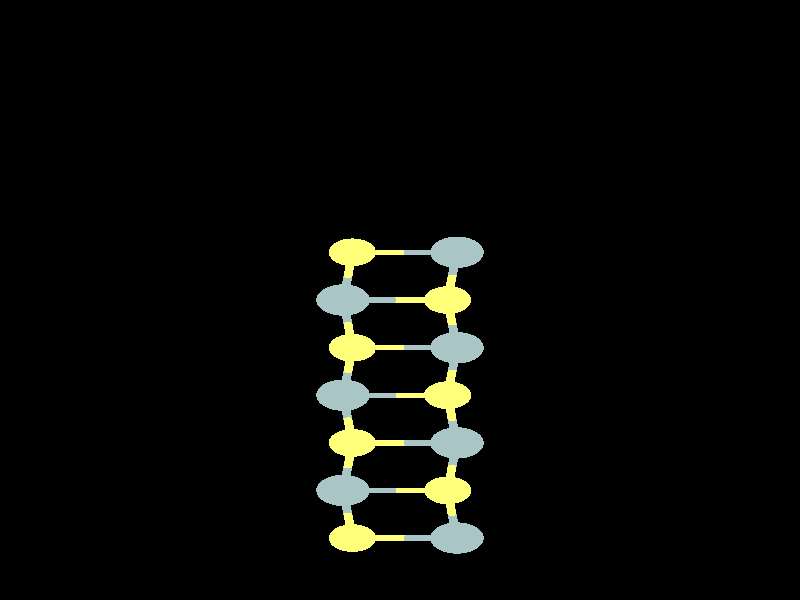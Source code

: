 #include "colors.inc"
#include "finish.inc"

global_settings {assumed_gamma 1 max_trace_level 6}
background {color White transmit 1.0}
camera {orthographic
  right -17.97*x up 23.01*y
  direction 1.00*z
  location <0,0,50.00> look_at <0,0,0>}


light_source {<  2.00,   3.00,  40.00> color White
  area_light <0.70, 0, 0>, <0, 0.70, 0>, 3, 3
  adaptive 1 jitter}
// no fog
#declare simple = finish {phong 0.7}
#declare pale = finish {ambient 0.5 diffuse 0.85 roughness 0.001 specular 0.200 }
#declare intermediate = finish {ambient 0.3 diffuse 0.6 specular 0.1 roughness 0.04}
#declare vmd = finish {ambient 0.0 diffuse 0.65 phong 0.1 phong_size 40.0 specular 0.5 }
#declare jmol = finish {ambient 0.2 diffuse 0.6 specular 1 roughness 0.001 metallic}
#declare ase2 = finish {ambient 0.05 brilliance 3 diffuse 0.6 metallic specular 0.7 roughness 0.04 reflection 0.15}
#declare ase3 = finish {ambient 0.15 brilliance 2 diffuse 0.6 metallic specular 1.0 roughness 0.001 reflection 0.0}
#declare glass = finish {ambient 0.05 diffuse 0.3 specular 1.0 roughness 0.001}
#declare glass2 = finish {ambient 0.01 diffuse 0.3 specular 1.0 reflection 0.25 roughness 0.001}
#declare Rcell = 0.000;
#declare Rbond = 0.100;

#macro atom(LOC, R, COL, TRANS, FIN)
  sphere{LOC, R texture{pigment{color COL transmit TRANS} finish{FIN}}}
#end
#macro constrain(LOC, R, COL, TRANS FIN)
union{torus{R, Rcell rotate 45*z texture{pigment{color COL transmit TRANS} finish{FIN}}}
     torus{R, Rcell rotate -45*z texture{pigment{color COL transmit TRANS} finish{FIN}}}
     translate LOC}
#end

cylinder {<  8.55, -10.96, -26.89>, <  8.55, -10.96,   0.00>, Rcell pigment {Black}}
cylinder {<  8.55,  10.96, -26.89>, <  8.55,  10.96,   0.00>, Rcell pigment {Black}}
cylinder {< -8.55,  10.96, -26.89>, < -8.55,  10.96,   0.00>, Rcell pigment {Black}}
cylinder {< -8.55, -10.96, -26.89>, < -8.55, -10.96,   0.00>, Rcell pigment {Black}}
cylinder {<  8.55, -10.96, -26.89>, <  8.55,  10.96, -26.89>, Rcell pigment {Black}}
cylinder {<  8.55, -10.96,   0.00>, <  8.55,  10.96,   0.00>, Rcell pigment {Black}}
cylinder {< -8.55, -10.96,   0.00>, < -8.55,  10.96,   0.00>, Rcell pigment {Black}}
cylinder {< -8.55, -10.96, -26.89>, < -8.55,  10.96, -26.89>, Rcell pigment {Black}}
cylinder {<  8.55, -10.96, -26.89>, < -8.55, -10.96, -26.89>, Rcell pigment {Black}}
cylinder {<  8.55, -10.96,   0.00>, < -8.55, -10.96,   0.00>, Rcell pigment {Black}}
cylinder {<  8.55,  10.96,   0.00>, < -8.55,  10.96,   0.00>, Rcell pigment {Black}}
cylinder {<  8.55,  10.96, -26.89>, < -8.55,  10.96, -26.89>, Rcell pigment {Black}}
atom(< -1.07,  -9.13, -24.51>, 0.53, rgb <1.00, 1.00, 0.19>, 0.0, ase3) // #0
atom(<  1.28,  -9.13, -23.92>, 0.60, rgb <0.40, 0.56, 0.56>, 0.0, ase3) // #1
atom(< -1.07,  -5.48, -24.51>, 0.53, rgb <1.00, 1.00, 0.19>, 0.0, ase3) // #2
atom(<  1.28,  -5.48, -23.92>, 0.60, rgb <0.40, 0.56, 0.56>, 0.0, ase3) // #3
atom(< -1.07,  -1.83, -24.51>, 0.53, rgb <1.00, 1.00, 0.19>, 0.0, ase3) // #4
atom(<  1.28,  -1.83, -23.92>, 0.60, rgb <0.40, 0.56, 0.56>, 0.0, ase3) // #5
atom(< -1.07,   1.83, -24.51>, 0.53, rgb <1.00, 1.00, 0.19>, 0.0, ase3) // #6
atom(<  1.28,   1.83, -23.92>, 0.60, rgb <0.40, 0.56, 0.56>, 0.0, ase3) // #7
atom(< -1.07,  -9.13, -20.03>, 0.53, rgb <1.00, 1.00, 0.19>, 0.0, ase3) // #8
atom(<  1.28,  -9.13, -19.44>, 0.60, rgb <0.40, 0.56, 0.56>, 0.0, ase3) // #9
atom(<  1.07,  -7.30, -22.27>, 0.53, rgb <1.00, 1.00, 0.19>, 0.0, ase3) // #10
atom(< -1.07,  -5.48, -20.03>, 0.53, rgb <1.00, 1.00, 0.19>, 0.0, ase3) // #11
atom(< -1.28,  -7.30, -21.68>, 0.60, rgb <0.40, 0.56, 0.56>, 0.0, ase3) // #12
atom(<  1.28,  -5.48, -19.44>, 0.60, rgb <0.40, 0.56, 0.56>, 0.0, ase3) // #13
atom(<  1.07,  -3.65, -22.27>, 0.53, rgb <1.00, 1.00, 0.19>, 0.0, ase3) // #14
atom(< -1.07,  -1.83, -20.03>, 0.53, rgb <1.00, 1.00, 0.19>, 0.0, ase3) // #15
atom(< -1.28,  -3.65, -21.68>, 0.60, rgb <0.40, 0.56, 0.56>, 0.0, ase3) // #16
atom(<  1.28,  -1.83, -19.44>, 0.60, rgb <0.40, 0.56, 0.56>, 0.0, ase3) // #17
atom(<  1.07,  -0.00, -22.27>, 0.53, rgb <1.00, 1.00, 0.19>, 0.0, ase3) // #18
atom(< -1.07,   1.83, -20.03>, 0.53, rgb <1.00, 1.00, 0.19>, 0.0, ase3) // #19
atom(< -1.28,  -0.00, -21.68>, 0.60, rgb <0.40, 0.56, 0.56>, 0.0, ase3) // #20
atom(<  1.28,   1.83, -19.44>, 0.60, rgb <0.40, 0.56, 0.56>, 0.0, ase3) // #21
atom(< -1.07,  -9.13, -15.55>, 0.53, rgb <1.00, 1.00, 0.19>, 0.0, ase3) // #22
atom(<  1.28,  -9.13, -14.95>, 0.60, rgb <0.40, 0.56, 0.56>, 0.0, ase3) // #23
atom(<  1.07,  -7.30, -17.79>, 0.53, rgb <1.00, 1.00, 0.19>, 0.0, ase3) // #24
atom(< -1.07,  -5.48, -15.55>, 0.53, rgb <1.00, 1.00, 0.19>, 0.0, ase3) // #25
atom(< -1.28,  -7.30, -17.20>, 0.60, rgb <0.40, 0.56, 0.56>, 0.0, ase3) // #26
atom(<  1.28,  -5.48, -14.95>, 0.60, rgb <0.40, 0.56, 0.56>, 0.0, ase3) // #27
atom(<  1.07,  -3.65, -17.79>, 0.53, rgb <1.00, 1.00, 0.19>, 0.0, ase3) // #28
atom(< -1.07,  -1.83, -15.55>, 0.53, rgb <1.00, 1.00, 0.19>, 0.0, ase3) // #29
atom(< -1.28,  -3.65, -17.20>, 0.60, rgb <0.40, 0.56, 0.56>, 0.0, ase3) // #30
atom(<  1.28,  -1.83, -14.95>, 0.60, rgb <0.40, 0.56, 0.56>, 0.0, ase3) // #31
atom(<  1.07,  -0.00, -17.79>, 0.53, rgb <1.00, 1.00, 0.19>, 0.0, ase3) // #32
atom(< -1.07,   1.83, -15.55>, 0.53, rgb <1.00, 1.00, 0.19>, 0.0, ase3) // #33
atom(< -1.28,  -0.00, -17.20>, 0.60, rgb <0.40, 0.56, 0.56>, 0.0, ase3) // #34
atom(<  1.28,   1.83, -14.95>, 0.60, rgb <0.40, 0.56, 0.56>, 0.0, ase3) // #35
atom(<  1.07,  -7.30, -13.31>, 0.53, rgb <1.00, 1.00, 0.19>, 0.0, ase3) // #36
atom(< -1.28,  -7.30, -12.71>, 0.60, rgb <0.40, 0.56, 0.56>, 0.0, ase3) // #37
atom(<  1.07,  -3.65, -13.31>, 0.53, rgb <1.00, 1.00, 0.19>, 0.0, ase3) // #38
atom(< -1.28,  -3.65, -12.71>, 0.60, rgb <0.40, 0.56, 0.56>, 0.0, ase3) // #39
atom(<  1.07,  -0.00, -13.31>, 0.53, rgb <1.00, 1.00, 0.19>, 0.0, ase3) // #40
atom(< -1.28,  -0.00, -12.71>, 0.60, rgb <0.40, 0.56, 0.56>, 0.0, ase3) // #41
cylinder {< -1.07,  -9.13, -24.51>, <  0.11,  -9.13, -24.22>, Rbond texture{pigment {color rgb <1.00, 1.00, 0.19> transmit 0.0} finish{ase3}}}
cylinder {<  1.28,  -9.13, -23.92>, <  0.11,  -9.13, -24.22>, Rbond texture{pigment {color rgb <0.40, 0.56, 0.56> transmit 0.0} finish{ase3}}}
cylinder {<  1.28,  -9.13, -23.92>, <  1.17,  -8.22, -23.10>, Rbond texture{pigment {color rgb <0.40, 0.56, 0.56> transmit 0.0} finish{ase3}}}
cylinder {<  1.07,  -7.30, -22.27>, <  1.17,  -8.22, -23.10>, Rbond texture{pigment {color rgb <1.00, 1.00, 0.19> transmit 0.0} finish{ase3}}}
cylinder {< -1.07,  -5.48, -24.51>, <  0.11,  -5.48, -24.22>, Rbond texture{pigment {color rgb <1.00, 1.00, 0.19> transmit 0.0} finish{ase3}}}
cylinder {<  1.28,  -5.48, -23.92>, <  0.11,  -5.48, -24.22>, Rbond texture{pigment {color rgb <0.40, 0.56, 0.56> transmit 0.0} finish{ase3}}}
cylinder {<  1.28,  -5.48, -23.92>, <  1.17,  -4.57, -23.10>, Rbond texture{pigment {color rgb <0.40, 0.56, 0.56> transmit 0.0} finish{ase3}}}
cylinder {<  1.07,  -3.65, -22.27>, <  1.17,  -4.57, -23.10>, Rbond texture{pigment {color rgb <1.00, 1.00, 0.19> transmit 0.0} finish{ase3}}}
cylinder {<  1.28,  -5.48, -23.92>, <  1.17,  -6.39, -23.10>, Rbond texture{pigment {color rgb <0.40, 0.56, 0.56> transmit 0.0} finish{ase3}}}
cylinder {<  1.07,  -7.30, -22.27>, <  1.17,  -6.39, -23.10>, Rbond texture{pigment {color rgb <1.00, 1.00, 0.19> transmit 0.0} finish{ase3}}}
cylinder {< -1.07,  -1.83, -24.51>, <  0.11,  -1.83, -24.22>, Rbond texture{pigment {color rgb <1.00, 1.00, 0.19> transmit 0.0} finish{ase3}}}
cylinder {<  1.28,  -1.83, -23.92>, <  0.11,  -1.83, -24.22>, Rbond texture{pigment {color rgb <0.40, 0.56, 0.56> transmit 0.0} finish{ase3}}}
cylinder {<  1.28,  -1.83, -23.92>, <  1.17,  -2.74, -23.10>, Rbond texture{pigment {color rgb <0.40, 0.56, 0.56> transmit 0.0} finish{ase3}}}
cylinder {<  1.07,  -3.65, -22.27>, <  1.17,  -2.74, -23.10>, Rbond texture{pigment {color rgb <1.00, 1.00, 0.19> transmit 0.0} finish{ase3}}}
cylinder {<  1.28,  -1.83, -23.92>, <  1.17,  -0.91, -23.10>, Rbond texture{pigment {color rgb <0.40, 0.56, 0.56> transmit 0.0} finish{ase3}}}
cylinder {<  1.07,  -0.00, -22.27>, <  1.17,  -0.91, -23.10>, Rbond texture{pigment {color rgb <1.00, 1.00, 0.19> transmit 0.0} finish{ase3}}}
cylinder {< -1.07,   1.83, -24.51>, <  0.11,   1.83, -24.22>, Rbond texture{pigment {color rgb <1.00, 1.00, 0.19> transmit 0.0} finish{ase3}}}
cylinder {<  1.28,   1.83, -23.92>, <  0.11,   1.83, -24.22>, Rbond texture{pigment {color rgb <0.40, 0.56, 0.56> transmit 0.0} finish{ase3}}}
cylinder {<  1.28,   1.83, -23.92>, <  1.17,   0.91, -23.10>, Rbond texture{pigment {color rgb <0.40, 0.56, 0.56> transmit 0.0} finish{ase3}}}
cylinder {<  1.07,  -0.00, -22.27>, <  1.17,   0.91, -23.10>, Rbond texture{pigment {color rgb <1.00, 1.00, 0.19> transmit 0.0} finish{ase3}}}
cylinder {< -1.07,  -9.13, -20.03>, < -1.17,  -8.22, -20.85>, Rbond texture{pigment {color rgb <1.00, 1.00, 0.19> transmit 0.0} finish{ase3}}}
cylinder {< -1.28,  -7.30, -21.68>, < -1.17,  -8.22, -20.85>, Rbond texture{pigment {color rgb <0.40, 0.56, 0.56> transmit 0.0} finish{ase3}}}
cylinder {< -1.07,  -9.13, -20.03>, <  0.11,  -9.13, -19.73>, Rbond texture{pigment {color rgb <1.00, 1.00, 0.19> transmit 0.0} finish{ase3}}}
cylinder {<  1.28,  -9.13, -19.44>, <  0.11,  -9.13, -19.73>, Rbond texture{pigment {color rgb <0.40, 0.56, 0.56> transmit 0.0} finish{ase3}}}
cylinder {<  1.28,  -9.13, -19.44>, <  1.17,  -8.22, -18.61>, Rbond texture{pigment {color rgb <0.40, 0.56, 0.56> transmit 0.0} finish{ase3}}}
cylinder {<  1.07,  -7.30, -17.79>, <  1.17,  -8.22, -18.61>, Rbond texture{pigment {color rgb <1.00, 1.00, 0.19> transmit 0.0} finish{ase3}}}
cylinder {<  1.07,  -7.30, -22.27>, < -0.11,  -7.30, -21.97>, Rbond texture{pigment {color rgb <1.00, 1.00, 0.19> transmit 0.0} finish{ase3}}}
cylinder {< -1.28,  -7.30, -21.68>, < -0.11,  -7.30, -21.97>, Rbond texture{pigment {color rgb <0.40, 0.56, 0.56> transmit 0.0} finish{ase3}}}
cylinder {< -1.07,  -5.48, -20.03>, < -1.17,  -6.39, -20.85>, Rbond texture{pigment {color rgb <1.00, 1.00, 0.19> transmit 0.0} finish{ase3}}}
cylinder {< -1.28,  -7.30, -21.68>, < -1.17,  -6.39, -20.85>, Rbond texture{pigment {color rgb <0.40, 0.56, 0.56> transmit 0.0} finish{ase3}}}
cylinder {< -1.07,  -5.48, -20.03>, < -1.17,  -4.57, -20.85>, Rbond texture{pigment {color rgb <1.00, 1.00, 0.19> transmit 0.0} finish{ase3}}}
cylinder {< -1.28,  -3.65, -21.68>, < -1.17,  -4.57, -20.85>, Rbond texture{pigment {color rgb <0.40, 0.56, 0.56> transmit 0.0} finish{ase3}}}
cylinder {< -1.07,  -5.48, -20.03>, <  0.11,  -5.48, -19.73>, Rbond texture{pigment {color rgb <1.00, 1.00, 0.19> transmit 0.0} finish{ase3}}}
cylinder {<  1.28,  -5.48, -19.44>, <  0.11,  -5.48, -19.73>, Rbond texture{pigment {color rgb <0.40, 0.56, 0.56> transmit 0.0} finish{ase3}}}
cylinder {<  1.28,  -5.48, -19.44>, <  1.17,  -6.39, -18.61>, Rbond texture{pigment {color rgb <0.40, 0.56, 0.56> transmit 0.0} finish{ase3}}}
cylinder {<  1.07,  -7.30, -17.79>, <  1.17,  -6.39, -18.61>, Rbond texture{pigment {color rgb <1.00, 1.00, 0.19> transmit 0.0} finish{ase3}}}
cylinder {<  1.28,  -5.48, -19.44>, <  1.17,  -4.57, -18.61>, Rbond texture{pigment {color rgb <0.40, 0.56, 0.56> transmit 0.0} finish{ase3}}}
cylinder {<  1.07,  -3.65, -17.79>, <  1.17,  -4.57, -18.61>, Rbond texture{pigment {color rgb <1.00, 1.00, 0.19> transmit 0.0} finish{ase3}}}
cylinder {<  1.07,  -3.65, -22.27>, < -0.11,  -3.65, -21.97>, Rbond texture{pigment {color rgb <1.00, 1.00, 0.19> transmit 0.0} finish{ase3}}}
cylinder {< -1.28,  -3.65, -21.68>, < -0.11,  -3.65, -21.97>, Rbond texture{pigment {color rgb <0.40, 0.56, 0.56> transmit 0.0} finish{ase3}}}
cylinder {< -1.07,  -1.83, -20.03>, < -1.17,  -2.74, -20.85>, Rbond texture{pigment {color rgb <1.00, 1.00, 0.19> transmit 0.0} finish{ase3}}}
cylinder {< -1.28,  -3.65, -21.68>, < -1.17,  -2.74, -20.85>, Rbond texture{pigment {color rgb <0.40, 0.56, 0.56> transmit 0.0} finish{ase3}}}
cylinder {< -1.07,  -1.83, -20.03>, < -1.17,  -0.91, -20.85>, Rbond texture{pigment {color rgb <1.00, 1.00, 0.19> transmit 0.0} finish{ase3}}}
cylinder {< -1.28,  -0.00, -21.68>, < -1.17,  -0.91, -20.85>, Rbond texture{pigment {color rgb <0.40, 0.56, 0.56> transmit 0.0} finish{ase3}}}
cylinder {< -1.07,  -1.83, -20.03>, <  0.11,  -1.83, -19.73>, Rbond texture{pigment {color rgb <1.00, 1.00, 0.19> transmit 0.0} finish{ase3}}}
cylinder {<  1.28,  -1.83, -19.44>, <  0.11,  -1.83, -19.73>, Rbond texture{pigment {color rgb <0.40, 0.56, 0.56> transmit 0.0} finish{ase3}}}
cylinder {<  1.28,  -1.83, -19.44>, <  1.17,  -2.74, -18.61>, Rbond texture{pigment {color rgb <0.40, 0.56, 0.56> transmit 0.0} finish{ase3}}}
cylinder {<  1.07,  -3.65, -17.79>, <  1.17,  -2.74, -18.61>, Rbond texture{pigment {color rgb <1.00, 1.00, 0.19> transmit 0.0} finish{ase3}}}
cylinder {<  1.28,  -1.83, -19.44>, <  1.17,  -0.91, -18.61>, Rbond texture{pigment {color rgb <0.40, 0.56, 0.56> transmit 0.0} finish{ase3}}}
cylinder {<  1.07,  -0.00, -17.79>, <  1.17,  -0.91, -18.61>, Rbond texture{pigment {color rgb <1.00, 1.00, 0.19> transmit 0.0} finish{ase3}}}
cylinder {<  1.07,  -0.00, -22.27>, < -0.11,  -0.00, -21.97>, Rbond texture{pigment {color rgb <1.00, 1.00, 0.19> transmit 0.0} finish{ase3}}}
cylinder {< -1.28,  -0.00, -21.68>, < -0.11,  -0.00, -21.97>, Rbond texture{pigment {color rgb <0.40, 0.56, 0.56> transmit 0.0} finish{ase3}}}
cylinder {< -1.07,   1.83, -20.03>, < -1.17,   0.91, -20.85>, Rbond texture{pigment {color rgb <1.00, 1.00, 0.19> transmit 0.0} finish{ase3}}}
cylinder {< -1.28,  -0.00, -21.68>, < -1.17,   0.91, -20.85>, Rbond texture{pigment {color rgb <0.40, 0.56, 0.56> transmit 0.0} finish{ase3}}}
cylinder {< -1.07,   1.83, -20.03>, <  0.11,   1.83, -19.73>, Rbond texture{pigment {color rgb <1.00, 1.00, 0.19> transmit 0.0} finish{ase3}}}
cylinder {<  1.28,   1.83, -19.44>, <  0.11,   1.83, -19.73>, Rbond texture{pigment {color rgb <0.40, 0.56, 0.56> transmit 0.0} finish{ase3}}}
cylinder {<  1.28,   1.83, -19.44>, <  1.17,   0.91, -18.61>, Rbond texture{pigment {color rgb <0.40, 0.56, 0.56> transmit 0.0} finish{ase3}}}
cylinder {<  1.07,  -0.00, -17.79>, <  1.17,   0.91, -18.61>, Rbond texture{pigment {color rgb <1.00, 1.00, 0.19> transmit 0.0} finish{ase3}}}
cylinder {< -1.07,  -9.13, -15.55>, <  0.11,  -9.13, -15.25>, Rbond texture{pigment {color rgb <1.00, 1.00, 0.19> transmit 0.0} finish{ase3}}}
cylinder {<  1.28,  -9.13, -14.95>, <  0.11,  -9.13, -15.25>, Rbond texture{pigment {color rgb <0.40, 0.56, 0.56> transmit 0.0} finish{ase3}}}
cylinder {< -1.07,  -9.13, -15.55>, < -1.17,  -8.22, -16.37>, Rbond texture{pigment {color rgb <1.00, 1.00, 0.19> transmit 0.0} finish{ase3}}}
cylinder {< -1.28,  -7.30, -17.20>, < -1.17,  -8.22, -16.37>, Rbond texture{pigment {color rgb <0.40, 0.56, 0.56> transmit 0.0} finish{ase3}}}
cylinder {<  1.28,  -9.13, -14.95>, <  1.17,  -8.22, -14.13>, Rbond texture{pigment {color rgb <0.40, 0.56, 0.56> transmit 0.0} finish{ase3}}}
cylinder {<  1.07,  -7.30, -13.31>, <  1.17,  -8.22, -14.13>, Rbond texture{pigment {color rgb <1.00, 1.00, 0.19> transmit 0.0} finish{ase3}}}
cylinder {<  1.07,  -7.30, -17.79>, < -0.11,  -7.30, -17.49>, Rbond texture{pigment {color rgb <1.00, 1.00, 0.19> transmit 0.0} finish{ase3}}}
cylinder {< -1.28,  -7.30, -17.20>, < -0.11,  -7.30, -17.49>, Rbond texture{pigment {color rgb <0.40, 0.56, 0.56> transmit 0.0} finish{ase3}}}
cylinder {< -1.07,  -5.48, -15.55>, < -1.17,  -6.39, -16.37>, Rbond texture{pigment {color rgb <1.00, 1.00, 0.19> transmit 0.0} finish{ase3}}}
cylinder {< -1.28,  -7.30, -17.20>, < -1.17,  -6.39, -16.37>, Rbond texture{pigment {color rgb <0.40, 0.56, 0.56> transmit 0.0} finish{ase3}}}
cylinder {< -1.07,  -5.48, -15.55>, <  0.11,  -5.48, -15.25>, Rbond texture{pigment {color rgb <1.00, 1.00, 0.19> transmit 0.0} finish{ase3}}}
cylinder {<  1.28,  -5.48, -14.95>, <  0.11,  -5.48, -15.25>, Rbond texture{pigment {color rgb <0.40, 0.56, 0.56> transmit 0.0} finish{ase3}}}
cylinder {< -1.07,  -5.48, -15.55>, < -1.17,  -4.57, -16.37>, Rbond texture{pigment {color rgb <1.00, 1.00, 0.19> transmit 0.0} finish{ase3}}}
cylinder {< -1.28,  -3.65, -17.20>, < -1.17,  -4.57, -16.37>, Rbond texture{pigment {color rgb <0.40, 0.56, 0.56> transmit 0.0} finish{ase3}}}
cylinder {<  1.28,  -5.48, -14.95>, <  1.17,  -6.39, -14.13>, Rbond texture{pigment {color rgb <0.40, 0.56, 0.56> transmit 0.0} finish{ase3}}}
cylinder {<  1.07,  -7.30, -13.31>, <  1.17,  -6.39, -14.13>, Rbond texture{pigment {color rgb <1.00, 1.00, 0.19> transmit 0.0} finish{ase3}}}
cylinder {<  1.28,  -5.48, -14.95>, <  1.17,  -4.57, -14.13>, Rbond texture{pigment {color rgb <0.40, 0.56, 0.56> transmit 0.0} finish{ase3}}}
cylinder {<  1.07,  -3.65, -13.31>, <  1.17,  -4.57, -14.13>, Rbond texture{pigment {color rgb <1.00, 1.00, 0.19> transmit 0.0} finish{ase3}}}
cylinder {<  1.07,  -3.65, -17.79>, < -0.11,  -3.65, -17.49>, Rbond texture{pigment {color rgb <1.00, 1.00, 0.19> transmit 0.0} finish{ase3}}}
cylinder {< -1.28,  -3.65, -17.20>, < -0.11,  -3.65, -17.49>, Rbond texture{pigment {color rgb <0.40, 0.56, 0.56> transmit 0.0} finish{ase3}}}
cylinder {< -1.07,  -1.83, -15.55>, < -1.17,  -2.74, -16.37>, Rbond texture{pigment {color rgb <1.00, 1.00, 0.19> transmit 0.0} finish{ase3}}}
cylinder {< -1.28,  -3.65, -17.20>, < -1.17,  -2.74, -16.37>, Rbond texture{pigment {color rgb <0.40, 0.56, 0.56> transmit 0.0} finish{ase3}}}
cylinder {< -1.07,  -1.83, -15.55>, <  0.11,  -1.83, -15.25>, Rbond texture{pigment {color rgb <1.00, 1.00, 0.19> transmit 0.0} finish{ase3}}}
cylinder {<  1.28,  -1.83, -14.95>, <  0.11,  -1.83, -15.25>, Rbond texture{pigment {color rgb <0.40, 0.56, 0.56> transmit 0.0} finish{ase3}}}
cylinder {< -1.07,  -1.83, -15.55>, < -1.17,  -0.91, -16.37>, Rbond texture{pigment {color rgb <1.00, 1.00, 0.19> transmit 0.0} finish{ase3}}}
cylinder {< -1.28,  -0.00, -17.20>, < -1.17,  -0.91, -16.37>, Rbond texture{pigment {color rgb <0.40, 0.56, 0.56> transmit 0.0} finish{ase3}}}
cylinder {<  1.28,  -1.83, -14.95>, <  1.17,  -2.74, -14.13>, Rbond texture{pigment {color rgb <0.40, 0.56, 0.56> transmit 0.0} finish{ase3}}}
cylinder {<  1.07,  -3.65, -13.31>, <  1.17,  -2.74, -14.13>, Rbond texture{pigment {color rgb <1.00, 1.00, 0.19> transmit 0.0} finish{ase3}}}
cylinder {<  1.28,  -1.83, -14.95>, <  1.17,  -0.91, -14.13>, Rbond texture{pigment {color rgb <0.40, 0.56, 0.56> transmit 0.0} finish{ase3}}}
cylinder {<  1.07,  -0.00, -13.31>, <  1.17,  -0.91, -14.13>, Rbond texture{pigment {color rgb <1.00, 1.00, 0.19> transmit 0.0} finish{ase3}}}
cylinder {<  1.07,  -0.00, -17.79>, < -0.11,  -0.00, -17.49>, Rbond texture{pigment {color rgb <1.00, 1.00, 0.19> transmit 0.0} finish{ase3}}}
cylinder {< -1.28,  -0.00, -17.20>, < -0.11,  -0.00, -17.49>, Rbond texture{pigment {color rgb <0.40, 0.56, 0.56> transmit 0.0} finish{ase3}}}
cylinder {< -1.07,   1.83, -15.55>, < -1.17,   0.91, -16.37>, Rbond texture{pigment {color rgb <1.00, 1.00, 0.19> transmit 0.0} finish{ase3}}}
cylinder {< -1.28,  -0.00, -17.20>, < -1.17,   0.91, -16.37>, Rbond texture{pigment {color rgb <0.40, 0.56, 0.56> transmit 0.0} finish{ase3}}}
cylinder {< -1.07,   1.83, -15.55>, <  0.11,   1.83, -15.25>, Rbond texture{pigment {color rgb <1.00, 1.00, 0.19> transmit 0.0} finish{ase3}}}
cylinder {<  1.28,   1.83, -14.95>, <  0.11,   1.83, -15.25>, Rbond texture{pigment {color rgb <0.40, 0.56, 0.56> transmit 0.0} finish{ase3}}}
cylinder {<  1.28,   1.83, -14.95>, <  1.17,   0.91, -14.13>, Rbond texture{pigment {color rgb <0.40, 0.56, 0.56> transmit 0.0} finish{ase3}}}
cylinder {<  1.07,  -0.00, -13.31>, <  1.17,   0.91, -14.13>, Rbond texture{pigment {color rgb <1.00, 1.00, 0.19> transmit 0.0} finish{ase3}}}
cylinder {<  1.07,  -7.30, -13.31>, < -0.11,  -7.30, -13.01>, Rbond texture{pigment {color rgb <1.00, 1.00, 0.19> transmit 0.0} finish{ase3}}}
cylinder {< -1.28,  -7.30, -12.71>, < -0.11,  -7.30, -13.01>, Rbond texture{pigment {color rgb <0.40, 0.56, 0.56> transmit 0.0} finish{ase3}}}
cylinder {<  1.07,  -3.65, -13.31>, < -0.11,  -3.65, -13.01>, Rbond texture{pigment {color rgb <1.00, 1.00, 0.19> transmit 0.0} finish{ase3}}}
cylinder {< -1.28,  -3.65, -12.71>, < -0.11,  -3.65, -13.01>, Rbond texture{pigment {color rgb <0.40, 0.56, 0.56> transmit 0.0} finish{ase3}}}
cylinder {<  1.07,  -0.00, -13.31>, < -0.11,  -0.00, -13.01>, Rbond texture{pigment {color rgb <1.00, 1.00, 0.19> transmit 0.0} finish{ase3}}}
cylinder {< -1.28,  -0.00, -12.71>, < -0.11,  -0.00, -13.01>, Rbond texture{pigment {color rgb <0.40, 0.56, 0.56> transmit 0.0} finish{ase3}}}
// no constraints
